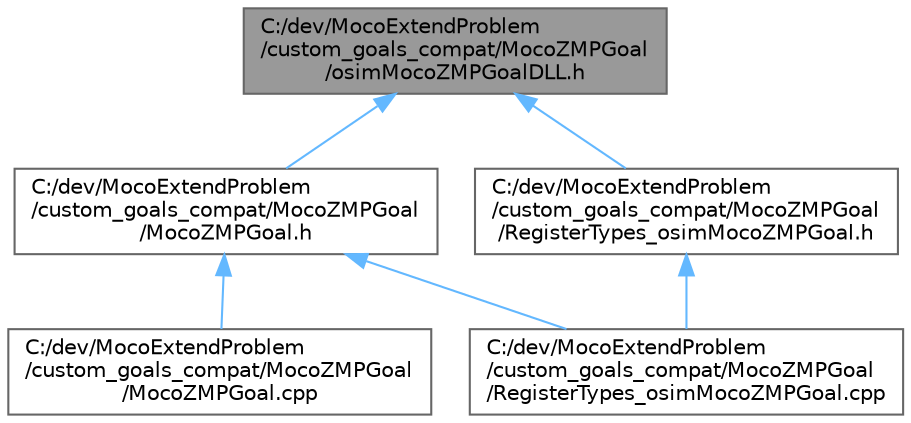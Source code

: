 digraph "C:/dev/MocoExtendProblem/custom_goals_compat/MocoZMPGoal/osimMocoZMPGoalDLL.h"
{
 // LATEX_PDF_SIZE
  bgcolor="transparent";
  edge [fontname=Helvetica,fontsize=10,labelfontname=Helvetica,labelfontsize=10];
  node [fontname=Helvetica,fontsize=10,shape=box,height=0.2,width=0.4];
  Node1 [id="Node000001",label="C:/dev/MocoExtendProblem\l/custom_goals_compat/MocoZMPGoal\l/osimMocoZMPGoalDLL.h",height=0.2,width=0.4,color="gray40", fillcolor="grey60", style="filled", fontcolor="black",tooltip=" "];
  Node1 -> Node2 [id="edge1_Node000001_Node000002",dir="back",color="steelblue1",style="solid",tooltip=" "];
  Node2 [id="Node000002",label="C:/dev/MocoExtendProblem\l/custom_goals_compat/MocoZMPGoal\l/MocoZMPGoal.h",height=0.2,width=0.4,color="grey40", fillcolor="white", style="filled",URL="$compat_2_moco_z_m_p_goal_2_moco_z_m_p_goal_8h.html",tooltip=" "];
  Node2 -> Node3 [id="edge2_Node000002_Node000003",dir="back",color="steelblue1",style="solid",tooltip=" "];
  Node3 [id="Node000003",label="C:/dev/MocoExtendProblem\l/custom_goals_compat/MocoZMPGoal\l/MocoZMPGoal.cpp",height=0.2,width=0.4,color="grey40", fillcolor="white", style="filled",URL="$compat_2_moco_z_m_p_goal_2_moco_z_m_p_goal_8cpp.html",tooltip=" "];
  Node2 -> Node4 [id="edge3_Node000002_Node000004",dir="back",color="steelblue1",style="solid",tooltip=" "];
  Node4 [id="Node000004",label="C:/dev/MocoExtendProblem\l/custom_goals_compat/MocoZMPGoal\l/RegisterTypes_osimMocoZMPGoal.cpp",height=0.2,width=0.4,color="grey40", fillcolor="white", style="filled",URL="$compat_2_moco_z_m_p_goal_2_register_types__osim_moco_z_m_p_goal_8cpp.html",tooltip=" "];
  Node1 -> Node5 [id="edge4_Node000001_Node000005",dir="back",color="steelblue1",style="solid",tooltip=" "];
  Node5 [id="Node000005",label="C:/dev/MocoExtendProblem\l/custom_goals_compat/MocoZMPGoal\l/RegisterTypes_osimMocoZMPGoal.h",height=0.2,width=0.4,color="grey40", fillcolor="white", style="filled",URL="$compat_2_moco_z_m_p_goal_2_register_types__osim_moco_z_m_p_goal_8h.html",tooltip=" "];
  Node5 -> Node4 [id="edge5_Node000005_Node000004",dir="back",color="steelblue1",style="solid",tooltip=" "];
}
